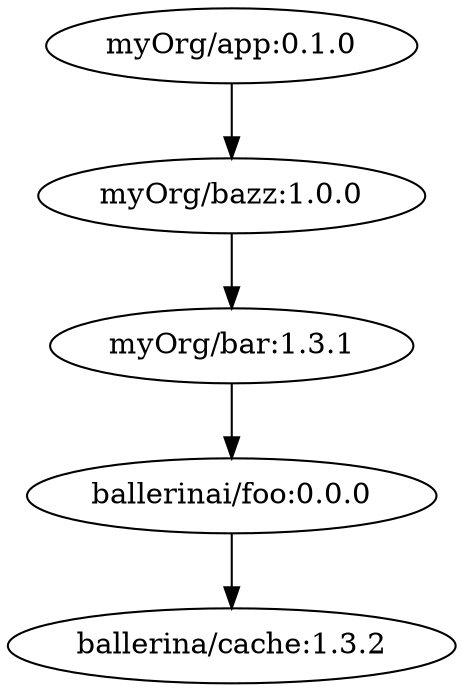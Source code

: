 digraph "example1" {
    "myOrg/app:0.1.0" -> "myOrg/bazz:1.0.0"
    "myOrg/bazz:1.0.0" -> "myOrg/bar:1.3.1"
    "myOrg/bar:1.3.1" -> "ballerinai/foo:0.0.0"
    "ballerinai/foo:0.0.0" -> "ballerina/cache:1.3.2"
}
